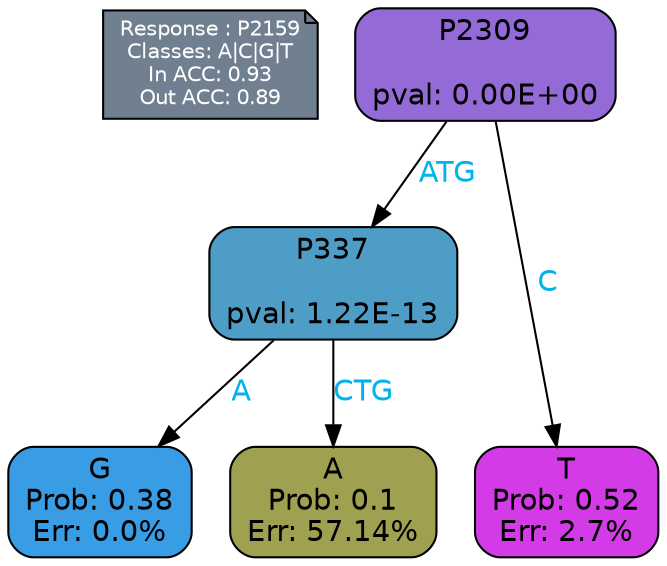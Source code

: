 digraph Tree {
node [shape=box, style="filled, rounded", color="black", fontname=helvetica] ;
graph [ranksep=equally, splines=polylines, bgcolor=transparent, dpi=600] ;
edge [fontname=helvetica] ;
LEGEND [label="Response : P2159
Classes: A|C|G|T
In ACC: 0.93
Out ACC: 0.89
",shape=note,align=left,style=filled,fillcolor="slategray",fontcolor="white",fontsize=10];1 [label="P2309

pval: 0.00E+00", fillcolor="#936ad6"] ;
2 [label="P337

pval: 1.22E-13", fillcolor="#4e9dc6"] ;
3 [label="G
Prob: 0.38
Err: 0.0%", fillcolor="#399de5"] ;
4 [label="A
Prob: 0.1
Err: 57.14%", fillcolor="#9fa151"] ;
5 [label="T
Prob: 0.52
Err: 2.7%", fillcolor="#d23be5"] ;
1 -> 2 [label="ATG",fontcolor=deepskyblue2] ;
1 -> 5 [label="C",fontcolor=deepskyblue2] ;
2 -> 3 [label="A",fontcolor=deepskyblue2] ;
2 -> 4 [label="CTG",fontcolor=deepskyblue2] ;
{rank = same; 3;4;5;}{rank = same; LEGEND;1;}}